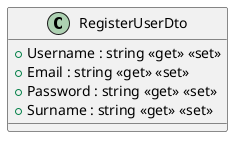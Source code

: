 @startuml
class RegisterUserDto {
    + Username : string <<get>> <<set>>
    + Email : string <<get>> <<set>>
    + Password : string <<get>> <<set>>
    + Surname : string <<get>> <<set>>
}
@enduml
